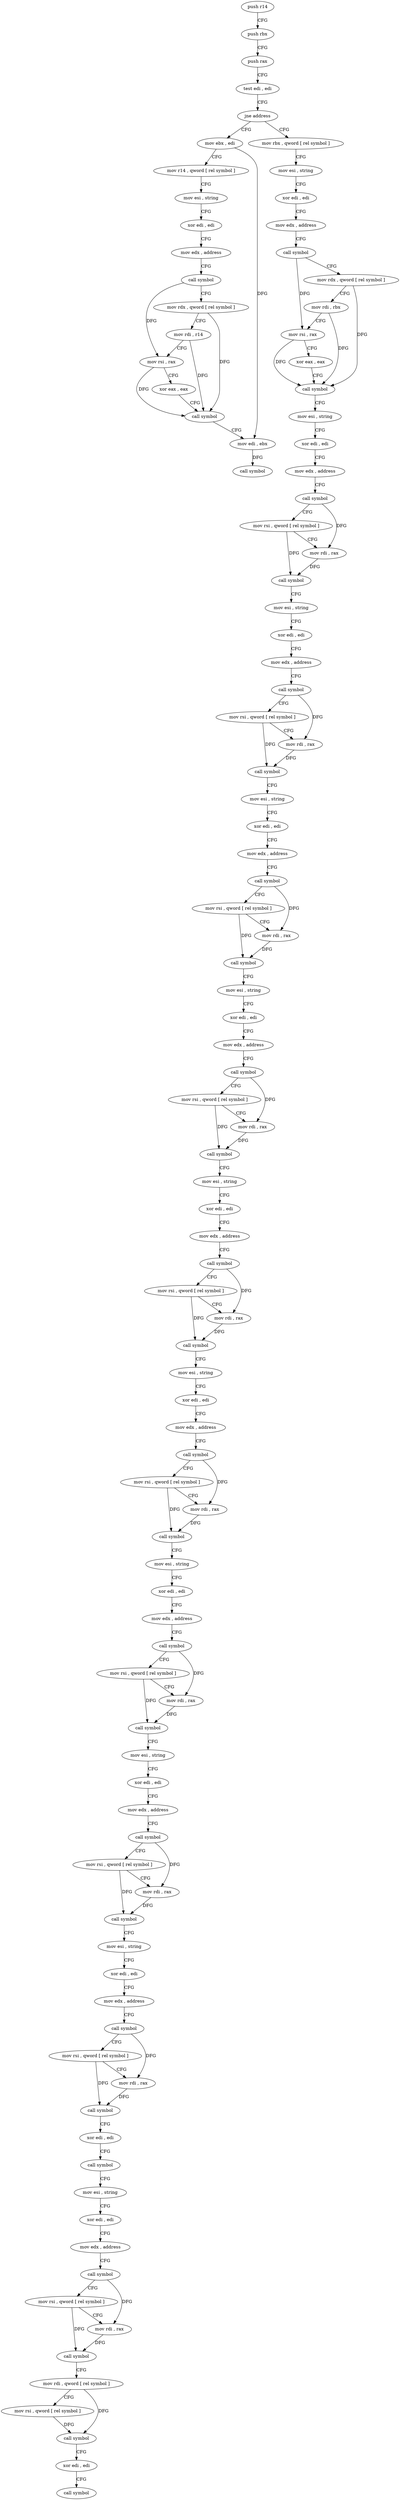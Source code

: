 digraph "func" {
"4226352" [label = "push r14" ]
"4226354" [label = "push rbx" ]
"4226355" [label = "push rax" ]
"4226356" [label = "test edi , edi" ]
"4226358" [label = "jne address" ]
"4226761" [label = "mov ebx , edi" ]
"4226364" [label = "mov rbx , qword [ rel symbol ]" ]
"4226763" [label = "mov r14 , qword [ rel symbol ]" ]
"4226770" [label = "mov esi , string" ]
"4226775" [label = "xor edi , edi" ]
"4226777" [label = "mov edx , address" ]
"4226782" [label = "call symbol" ]
"4226787" [label = "mov rdx , qword [ rel symbol ]" ]
"4226794" [label = "mov rdi , r14" ]
"4226797" [label = "mov rsi , rax" ]
"4226800" [label = "xor eax , eax" ]
"4226802" [label = "call symbol" ]
"4226807" [label = "mov edi , ebx" ]
"4226809" [label = "call symbol" ]
"4226371" [label = "mov esi , string" ]
"4226376" [label = "xor edi , edi" ]
"4226378" [label = "mov edx , address" ]
"4226383" [label = "call symbol" ]
"4226388" [label = "mov rdx , qword [ rel symbol ]" ]
"4226395" [label = "mov rdi , rbx" ]
"4226398" [label = "mov rsi , rax" ]
"4226401" [label = "xor eax , eax" ]
"4226403" [label = "call symbol" ]
"4226408" [label = "mov esi , string" ]
"4226413" [label = "xor edi , edi" ]
"4226415" [label = "mov edx , address" ]
"4226420" [label = "call symbol" ]
"4226425" [label = "mov rsi , qword [ rel symbol ]" ]
"4226432" [label = "mov rdi , rax" ]
"4226435" [label = "call symbol" ]
"4226440" [label = "mov esi , string" ]
"4226445" [label = "xor edi , edi" ]
"4226447" [label = "mov edx , address" ]
"4226452" [label = "call symbol" ]
"4226457" [label = "mov rsi , qword [ rel symbol ]" ]
"4226464" [label = "mov rdi , rax" ]
"4226467" [label = "call symbol" ]
"4226472" [label = "mov esi , string" ]
"4226477" [label = "xor edi , edi" ]
"4226479" [label = "mov edx , address" ]
"4226484" [label = "call symbol" ]
"4226489" [label = "mov rsi , qword [ rel symbol ]" ]
"4226496" [label = "mov rdi , rax" ]
"4226499" [label = "call symbol" ]
"4226504" [label = "mov esi , string" ]
"4226509" [label = "xor edi , edi" ]
"4226511" [label = "mov edx , address" ]
"4226516" [label = "call symbol" ]
"4226521" [label = "mov rsi , qword [ rel symbol ]" ]
"4226528" [label = "mov rdi , rax" ]
"4226531" [label = "call symbol" ]
"4226536" [label = "mov esi , string" ]
"4226541" [label = "xor edi , edi" ]
"4226543" [label = "mov edx , address" ]
"4226548" [label = "call symbol" ]
"4226553" [label = "mov rsi , qword [ rel symbol ]" ]
"4226560" [label = "mov rdi , rax" ]
"4226563" [label = "call symbol" ]
"4226568" [label = "mov esi , string" ]
"4226573" [label = "xor edi , edi" ]
"4226575" [label = "mov edx , address" ]
"4226580" [label = "call symbol" ]
"4226585" [label = "mov rsi , qword [ rel symbol ]" ]
"4226592" [label = "mov rdi , rax" ]
"4226595" [label = "call symbol" ]
"4226600" [label = "mov esi , string" ]
"4226605" [label = "xor edi , edi" ]
"4226607" [label = "mov edx , address" ]
"4226612" [label = "call symbol" ]
"4226617" [label = "mov rsi , qword [ rel symbol ]" ]
"4226624" [label = "mov rdi , rax" ]
"4226627" [label = "call symbol" ]
"4226632" [label = "mov esi , string" ]
"4226637" [label = "xor edi , edi" ]
"4226639" [label = "mov edx , address" ]
"4226644" [label = "call symbol" ]
"4226649" [label = "mov rsi , qword [ rel symbol ]" ]
"4226656" [label = "mov rdi , rax" ]
"4226659" [label = "call symbol" ]
"4226664" [label = "mov esi , string" ]
"4226669" [label = "xor edi , edi" ]
"4226671" [label = "mov edx , address" ]
"4226676" [label = "call symbol" ]
"4226681" [label = "mov rsi , qword [ rel symbol ]" ]
"4226688" [label = "mov rdi , rax" ]
"4226691" [label = "call symbol" ]
"4226696" [label = "xor edi , edi" ]
"4226698" [label = "call symbol" ]
"4226703" [label = "mov esi , string" ]
"4226708" [label = "xor edi , edi" ]
"4226710" [label = "mov edx , address" ]
"4226715" [label = "call symbol" ]
"4226720" [label = "mov rsi , qword [ rel symbol ]" ]
"4226727" [label = "mov rdi , rax" ]
"4226730" [label = "call symbol" ]
"4226735" [label = "mov rdi , qword [ rel symbol ]" ]
"4226742" [label = "mov rsi , qword [ rel symbol ]" ]
"4226749" [label = "call symbol" ]
"4226754" [label = "xor edi , edi" ]
"4226756" [label = "call symbol" ]
"4226352" -> "4226354" [ label = "CFG" ]
"4226354" -> "4226355" [ label = "CFG" ]
"4226355" -> "4226356" [ label = "CFG" ]
"4226356" -> "4226358" [ label = "CFG" ]
"4226358" -> "4226761" [ label = "CFG" ]
"4226358" -> "4226364" [ label = "CFG" ]
"4226761" -> "4226763" [ label = "CFG" ]
"4226761" -> "4226807" [ label = "DFG" ]
"4226364" -> "4226371" [ label = "CFG" ]
"4226763" -> "4226770" [ label = "CFG" ]
"4226770" -> "4226775" [ label = "CFG" ]
"4226775" -> "4226777" [ label = "CFG" ]
"4226777" -> "4226782" [ label = "CFG" ]
"4226782" -> "4226787" [ label = "CFG" ]
"4226782" -> "4226797" [ label = "DFG" ]
"4226787" -> "4226794" [ label = "CFG" ]
"4226787" -> "4226802" [ label = "DFG" ]
"4226794" -> "4226797" [ label = "CFG" ]
"4226794" -> "4226802" [ label = "DFG" ]
"4226797" -> "4226800" [ label = "CFG" ]
"4226797" -> "4226802" [ label = "DFG" ]
"4226800" -> "4226802" [ label = "CFG" ]
"4226802" -> "4226807" [ label = "CFG" ]
"4226807" -> "4226809" [ label = "DFG" ]
"4226371" -> "4226376" [ label = "CFG" ]
"4226376" -> "4226378" [ label = "CFG" ]
"4226378" -> "4226383" [ label = "CFG" ]
"4226383" -> "4226388" [ label = "CFG" ]
"4226383" -> "4226398" [ label = "DFG" ]
"4226388" -> "4226395" [ label = "CFG" ]
"4226388" -> "4226403" [ label = "DFG" ]
"4226395" -> "4226398" [ label = "CFG" ]
"4226395" -> "4226403" [ label = "DFG" ]
"4226398" -> "4226401" [ label = "CFG" ]
"4226398" -> "4226403" [ label = "DFG" ]
"4226401" -> "4226403" [ label = "CFG" ]
"4226403" -> "4226408" [ label = "CFG" ]
"4226408" -> "4226413" [ label = "CFG" ]
"4226413" -> "4226415" [ label = "CFG" ]
"4226415" -> "4226420" [ label = "CFG" ]
"4226420" -> "4226425" [ label = "CFG" ]
"4226420" -> "4226432" [ label = "DFG" ]
"4226425" -> "4226432" [ label = "CFG" ]
"4226425" -> "4226435" [ label = "DFG" ]
"4226432" -> "4226435" [ label = "DFG" ]
"4226435" -> "4226440" [ label = "CFG" ]
"4226440" -> "4226445" [ label = "CFG" ]
"4226445" -> "4226447" [ label = "CFG" ]
"4226447" -> "4226452" [ label = "CFG" ]
"4226452" -> "4226457" [ label = "CFG" ]
"4226452" -> "4226464" [ label = "DFG" ]
"4226457" -> "4226464" [ label = "CFG" ]
"4226457" -> "4226467" [ label = "DFG" ]
"4226464" -> "4226467" [ label = "DFG" ]
"4226467" -> "4226472" [ label = "CFG" ]
"4226472" -> "4226477" [ label = "CFG" ]
"4226477" -> "4226479" [ label = "CFG" ]
"4226479" -> "4226484" [ label = "CFG" ]
"4226484" -> "4226489" [ label = "CFG" ]
"4226484" -> "4226496" [ label = "DFG" ]
"4226489" -> "4226496" [ label = "CFG" ]
"4226489" -> "4226499" [ label = "DFG" ]
"4226496" -> "4226499" [ label = "DFG" ]
"4226499" -> "4226504" [ label = "CFG" ]
"4226504" -> "4226509" [ label = "CFG" ]
"4226509" -> "4226511" [ label = "CFG" ]
"4226511" -> "4226516" [ label = "CFG" ]
"4226516" -> "4226521" [ label = "CFG" ]
"4226516" -> "4226528" [ label = "DFG" ]
"4226521" -> "4226528" [ label = "CFG" ]
"4226521" -> "4226531" [ label = "DFG" ]
"4226528" -> "4226531" [ label = "DFG" ]
"4226531" -> "4226536" [ label = "CFG" ]
"4226536" -> "4226541" [ label = "CFG" ]
"4226541" -> "4226543" [ label = "CFG" ]
"4226543" -> "4226548" [ label = "CFG" ]
"4226548" -> "4226553" [ label = "CFG" ]
"4226548" -> "4226560" [ label = "DFG" ]
"4226553" -> "4226560" [ label = "CFG" ]
"4226553" -> "4226563" [ label = "DFG" ]
"4226560" -> "4226563" [ label = "DFG" ]
"4226563" -> "4226568" [ label = "CFG" ]
"4226568" -> "4226573" [ label = "CFG" ]
"4226573" -> "4226575" [ label = "CFG" ]
"4226575" -> "4226580" [ label = "CFG" ]
"4226580" -> "4226585" [ label = "CFG" ]
"4226580" -> "4226592" [ label = "DFG" ]
"4226585" -> "4226592" [ label = "CFG" ]
"4226585" -> "4226595" [ label = "DFG" ]
"4226592" -> "4226595" [ label = "DFG" ]
"4226595" -> "4226600" [ label = "CFG" ]
"4226600" -> "4226605" [ label = "CFG" ]
"4226605" -> "4226607" [ label = "CFG" ]
"4226607" -> "4226612" [ label = "CFG" ]
"4226612" -> "4226617" [ label = "CFG" ]
"4226612" -> "4226624" [ label = "DFG" ]
"4226617" -> "4226624" [ label = "CFG" ]
"4226617" -> "4226627" [ label = "DFG" ]
"4226624" -> "4226627" [ label = "DFG" ]
"4226627" -> "4226632" [ label = "CFG" ]
"4226632" -> "4226637" [ label = "CFG" ]
"4226637" -> "4226639" [ label = "CFG" ]
"4226639" -> "4226644" [ label = "CFG" ]
"4226644" -> "4226649" [ label = "CFG" ]
"4226644" -> "4226656" [ label = "DFG" ]
"4226649" -> "4226656" [ label = "CFG" ]
"4226649" -> "4226659" [ label = "DFG" ]
"4226656" -> "4226659" [ label = "DFG" ]
"4226659" -> "4226664" [ label = "CFG" ]
"4226664" -> "4226669" [ label = "CFG" ]
"4226669" -> "4226671" [ label = "CFG" ]
"4226671" -> "4226676" [ label = "CFG" ]
"4226676" -> "4226681" [ label = "CFG" ]
"4226676" -> "4226688" [ label = "DFG" ]
"4226681" -> "4226688" [ label = "CFG" ]
"4226681" -> "4226691" [ label = "DFG" ]
"4226688" -> "4226691" [ label = "DFG" ]
"4226691" -> "4226696" [ label = "CFG" ]
"4226696" -> "4226698" [ label = "CFG" ]
"4226698" -> "4226703" [ label = "CFG" ]
"4226703" -> "4226708" [ label = "CFG" ]
"4226708" -> "4226710" [ label = "CFG" ]
"4226710" -> "4226715" [ label = "CFG" ]
"4226715" -> "4226720" [ label = "CFG" ]
"4226715" -> "4226727" [ label = "DFG" ]
"4226720" -> "4226727" [ label = "CFG" ]
"4226720" -> "4226730" [ label = "DFG" ]
"4226727" -> "4226730" [ label = "DFG" ]
"4226730" -> "4226735" [ label = "CFG" ]
"4226735" -> "4226742" [ label = "CFG" ]
"4226735" -> "4226749" [ label = "DFG" ]
"4226742" -> "4226749" [ label = "DFG" ]
"4226749" -> "4226754" [ label = "CFG" ]
"4226754" -> "4226756" [ label = "CFG" ]
}
